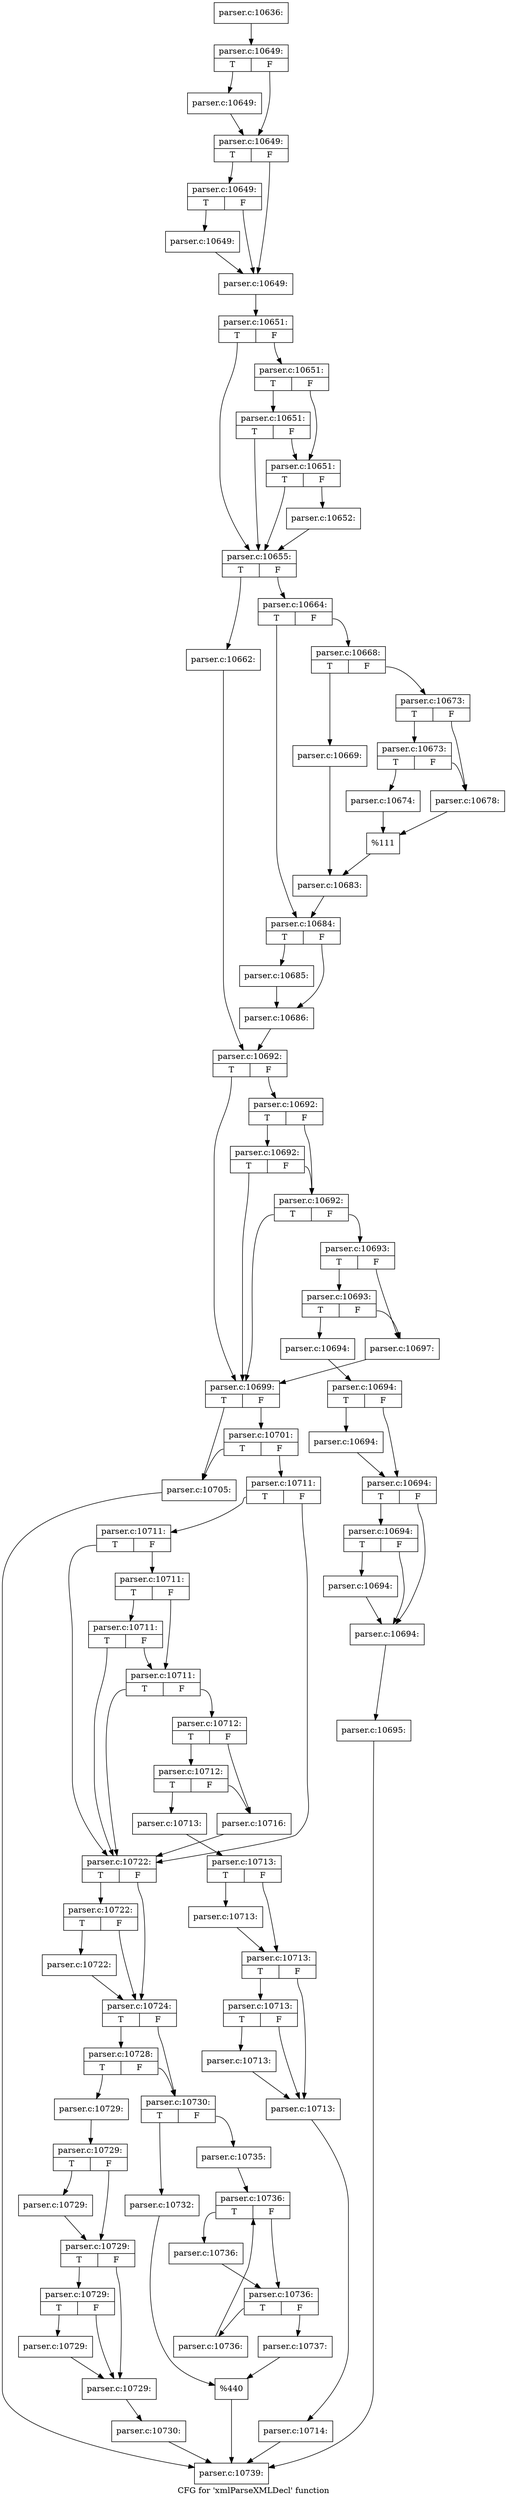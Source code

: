 digraph "CFG for 'xmlParseXMLDecl' function" {
	label="CFG for 'xmlParseXMLDecl' function";

	Node0x5d9a5f0 [shape=record,label="{parser.c:10636:}"];
	Node0x5d9a5f0 -> Node0x5d9b160;
	Node0x5d9b160 [shape=record,label="{parser.c:10649:|{<s0>T|<s1>F}}"];
	Node0x5d9b160:s0 -> Node0x5d9bbf0;
	Node0x5d9b160:s1 -> Node0x5d9bc40;
	Node0x5d9bbf0 [shape=record,label="{parser.c:10649:}"];
	Node0x5d9bbf0 -> Node0x5d9bc40;
	Node0x5d9bc40 [shape=record,label="{parser.c:10649:|{<s0>T|<s1>F}}"];
	Node0x5d9bc40:s0 -> Node0x5d9c320;
	Node0x5d9bc40:s1 -> Node0x5d9c2d0;
	Node0x5d9c320 [shape=record,label="{parser.c:10649:|{<s0>T|<s1>F}}"];
	Node0x5d9c320:s0 -> Node0x5d9c280;
	Node0x5d9c320:s1 -> Node0x5d9c2d0;
	Node0x5d9c280 [shape=record,label="{parser.c:10649:}"];
	Node0x5d9c280 -> Node0x5d9c2d0;
	Node0x5d9c2d0 [shape=record,label="{parser.c:10649:}"];
	Node0x5d9c2d0 -> Node0x5d9b0c0;
	Node0x5d9b0c0 [shape=record,label="{parser.c:10651:|{<s0>T|<s1>F}}"];
	Node0x5d9b0c0:s0 -> Node0x5d9cd90;
	Node0x5d9b0c0:s1 -> Node0x5d9ce60;
	Node0x5d9ce60 [shape=record,label="{parser.c:10651:|{<s0>T|<s1>F}}"];
	Node0x5d9ce60:s0 -> Node0x5d9d2e0;
	Node0x5d9ce60:s1 -> Node0x5d9cde0;
	Node0x5d9d2e0 [shape=record,label="{parser.c:10651:|{<s0>T|<s1>F}}"];
	Node0x5d9d2e0:s0 -> Node0x5d9cd90;
	Node0x5d9d2e0:s1 -> Node0x5d9cde0;
	Node0x5d9cde0 [shape=record,label="{parser.c:10651:|{<s0>T|<s1>F}}"];
	Node0x5d9cde0:s0 -> Node0x5d9cd90;
	Node0x5d9cde0:s1 -> Node0x5d9b110;
	Node0x5d9b110 [shape=record,label="{parser.c:10652:}"];
	Node0x5d9b110 -> Node0x5d9cd90;
	Node0x5d9cd90 [shape=record,label="{parser.c:10655:|{<s0>T|<s1>F}}"];
	Node0x5d9cd90:s0 -> Node0x5d9e840;
	Node0x5d9cd90:s1 -> Node0x5d9e8e0;
	Node0x5d9e840 [shape=record,label="{parser.c:10662:}"];
	Node0x5d9e840 -> Node0x5d9e890;
	Node0x5d9e8e0 [shape=record,label="{parser.c:10664:|{<s0>T|<s1>F}}"];
	Node0x5d9e8e0:s0 -> Node0x5d9efe0;
	Node0x5d9e8e0:s1 -> Node0x5d9ef90;
	Node0x5d9ef90 [shape=record,label="{parser.c:10668:|{<s0>T|<s1>F}}"];
	Node0x5d9ef90:s0 -> Node0x5d9f410;
	Node0x5d9ef90:s1 -> Node0x5d9f4b0;
	Node0x5d9f410 [shape=record,label="{parser.c:10669:}"];
	Node0x5d9f410 -> Node0x5d9f460;
	Node0x5d9f4b0 [shape=record,label="{parser.c:10673:|{<s0>T|<s1>F}}"];
	Node0x5d9f4b0:s0 -> Node0x5da0050;
	Node0x5d9f4b0:s1 -> Node0x5da0000;
	Node0x5da0050 [shape=record,label="{parser.c:10673:|{<s0>T|<s1>F}}"];
	Node0x5da0050:s0 -> Node0x5d9ff60;
	Node0x5da0050:s1 -> Node0x5da0000;
	Node0x5d9ff60 [shape=record,label="{parser.c:10674:}"];
	Node0x5d9ff60 -> Node0x5d9ffb0;
	Node0x5da0000 [shape=record,label="{parser.c:10678:}"];
	Node0x5da0000 -> Node0x5d9ffb0;
	Node0x5d9ffb0 [shape=record,label="{%111}"];
	Node0x5d9ffb0 -> Node0x5d9f460;
	Node0x5d9f460 [shape=record,label="{parser.c:10683:}"];
	Node0x5d9f460 -> Node0x5d9efe0;
	Node0x5d9efe0 [shape=record,label="{parser.c:10684:|{<s0>T|<s1>F}}"];
	Node0x5d9efe0:s0 -> Node0x5da1290;
	Node0x5d9efe0:s1 -> Node0x5da12e0;
	Node0x5da1290 [shape=record,label="{parser.c:10685:}"];
	Node0x5da1290 -> Node0x5da12e0;
	Node0x5da12e0 [shape=record,label="{parser.c:10686:}"];
	Node0x5da12e0 -> Node0x5d9e890;
	Node0x5d9e890 [shape=record,label="{parser.c:10692:|{<s0>T|<s1>F}}"];
	Node0x5d9e890:s0 -> Node0x5da1e80;
	Node0x5d9e890:s1 -> Node0x5da1f50;
	Node0x5da1f50 [shape=record,label="{parser.c:10692:|{<s0>T|<s1>F}}"];
	Node0x5da1f50:s0 -> Node0x5da2430;
	Node0x5da1f50:s1 -> Node0x5da1ed0;
	Node0x5da2430 [shape=record,label="{parser.c:10692:|{<s0>T|<s1>F}}"];
	Node0x5da2430:s0 -> Node0x5da1e80;
	Node0x5da2430:s1 -> Node0x5da1ed0;
	Node0x5da1ed0 [shape=record,label="{parser.c:10692:|{<s0>T|<s1>F}}"];
	Node0x5da1ed0:s0 -> Node0x5da1e80;
	Node0x5da1ed0:s1 -> Node0x5da1e30;
	Node0x5da1e30 [shape=record,label="{parser.c:10693:|{<s0>T|<s1>F}}"];
	Node0x5da1e30:s0 -> Node0x5da32c0;
	Node0x5da1e30:s1 -> Node0x5da3270;
	Node0x5da32c0 [shape=record,label="{parser.c:10693:|{<s0>T|<s1>F}}"];
	Node0x5da32c0:s0 -> Node0x5da3220;
	Node0x5da32c0:s1 -> Node0x5da3270;
	Node0x5da3220 [shape=record,label="{parser.c:10694:}"];
	Node0x5da3220 -> Node0x5da3e90;
	Node0x5da3e90 [shape=record,label="{parser.c:10694:|{<s0>T|<s1>F}}"];
	Node0x5da3e90:s0 -> Node0x5da4900;
	Node0x5da3e90:s1 -> Node0x5da4950;
	Node0x5da4900 [shape=record,label="{parser.c:10694:}"];
	Node0x5da4900 -> Node0x5da4950;
	Node0x5da4950 [shape=record,label="{parser.c:10694:|{<s0>T|<s1>F}}"];
	Node0x5da4950:s0 -> Node0x5da5030;
	Node0x5da4950:s1 -> Node0x5da4fe0;
	Node0x5da5030 [shape=record,label="{parser.c:10694:|{<s0>T|<s1>F}}"];
	Node0x5da5030:s0 -> Node0x5da4f90;
	Node0x5da5030:s1 -> Node0x5da4fe0;
	Node0x5da4f90 [shape=record,label="{parser.c:10694:}"];
	Node0x5da4f90 -> Node0x5da4fe0;
	Node0x5da4fe0 [shape=record,label="{parser.c:10694:}"];
	Node0x5da4fe0 -> Node0x5da3df0;
	Node0x5da3df0 [shape=record,label="{parser.c:10695:}"];
	Node0x5da3df0 -> Node0x5dac350;
	Node0x5da3270 [shape=record,label="{parser.c:10697:}"];
	Node0x5da3270 -> Node0x5da1e80;
	Node0x5da1e80 [shape=record,label="{parser.c:10699:|{<s0>T|<s1>F}}"];
	Node0x5da1e80:s0 -> Node0x5da3e40;
	Node0x5da1e80:s1 -> Node0x5da61a0;
	Node0x5da61a0 [shape=record,label="{parser.c:10701:|{<s0>T|<s1>F}}"];
	Node0x5da61a0:s0 -> Node0x5da3e40;
	Node0x5da61a0:s1 -> Node0x5da6150;
	Node0x5da3e40 [shape=record,label="{parser.c:10705:}"];
	Node0x5da3e40 -> Node0x5dac350;
	Node0x5da6150 [shape=record,label="{parser.c:10711:|{<s0>T|<s1>F}}"];
	Node0x5da6150:s0 -> Node0x5da6b80;
	Node0x5da6150:s1 -> Node0x5da6b30;
	Node0x5da6b80 [shape=record,label="{parser.c:10711:|{<s0>T|<s1>F}}"];
	Node0x5da6b80:s0 -> Node0x5da6b30;
	Node0x5da6b80:s1 -> Node0x5da7140;
	Node0x5da7140 [shape=record,label="{parser.c:10711:|{<s0>T|<s1>F}}"];
	Node0x5da7140:s0 -> Node0x5da75c0;
	Node0x5da7140:s1 -> Node0x5da70f0;
	Node0x5da75c0 [shape=record,label="{parser.c:10711:|{<s0>T|<s1>F}}"];
	Node0x5da75c0:s0 -> Node0x5da6b30;
	Node0x5da75c0:s1 -> Node0x5da70f0;
	Node0x5da70f0 [shape=record,label="{parser.c:10711:|{<s0>T|<s1>F}}"];
	Node0x5da70f0:s0 -> Node0x5da6b30;
	Node0x5da70f0:s1 -> Node0x5da6ae0;
	Node0x5da6ae0 [shape=record,label="{parser.c:10712:|{<s0>T|<s1>F}}"];
	Node0x5da6ae0:s0 -> Node0x5da8450;
	Node0x5da6ae0:s1 -> Node0x5da8400;
	Node0x5da8450 [shape=record,label="{parser.c:10712:|{<s0>T|<s1>F}}"];
	Node0x5da8450:s0 -> Node0x5da83b0;
	Node0x5da8450:s1 -> Node0x5da8400;
	Node0x5da83b0 [shape=record,label="{parser.c:10713:}"];
	Node0x5da83b0 -> Node0x5da9020;
	Node0x5da9020 [shape=record,label="{parser.c:10713:|{<s0>T|<s1>F}}"];
	Node0x5da9020:s0 -> Node0x5da9a90;
	Node0x5da9020:s1 -> Node0x5da9ae0;
	Node0x5da9a90 [shape=record,label="{parser.c:10713:}"];
	Node0x5da9a90 -> Node0x5da9ae0;
	Node0x5da9ae0 [shape=record,label="{parser.c:10713:|{<s0>T|<s1>F}}"];
	Node0x5da9ae0:s0 -> Node0x5daa1c0;
	Node0x5da9ae0:s1 -> Node0x5daa170;
	Node0x5daa1c0 [shape=record,label="{parser.c:10713:|{<s0>T|<s1>F}}"];
	Node0x5daa1c0:s0 -> Node0x5daa120;
	Node0x5daa1c0:s1 -> Node0x5daa170;
	Node0x5daa120 [shape=record,label="{parser.c:10713:}"];
	Node0x5daa120 -> Node0x5daa170;
	Node0x5daa170 [shape=record,label="{parser.c:10713:}"];
	Node0x5daa170 -> Node0x5da8f80;
	Node0x5da8f80 [shape=record,label="{parser.c:10714:}"];
	Node0x5da8f80 -> Node0x5dac350;
	Node0x5da8400 [shape=record,label="{parser.c:10716:}"];
	Node0x5da8400 -> Node0x5da6b30;
	Node0x5da6b30 [shape=record,label="{parser.c:10722:|{<s0>T|<s1>F}}"];
	Node0x5da6b30:s0 -> Node0x5dab040;
	Node0x5da6b30:s1 -> Node0x5daaff0;
	Node0x5dab040 [shape=record,label="{parser.c:10722:|{<s0>T|<s1>F}}"];
	Node0x5dab040:s0 -> Node0x5da8fd0;
	Node0x5dab040:s1 -> Node0x5daaff0;
	Node0x5da8fd0 [shape=record,label="{parser.c:10722:}"];
	Node0x5da8fd0 -> Node0x5daaff0;
	Node0x5daaff0 [shape=record,label="{parser.c:10724:|{<s0>T|<s1>F}}"];
	Node0x5daaff0:s0 -> Node0x5dac3f0;
	Node0x5daaff0:s1 -> Node0x5dac3a0;
	Node0x5dac3f0 [shape=record,label="{parser.c:10728:|{<s0>T|<s1>F}}"];
	Node0x5dac3f0:s0 -> Node0x5dac300;
	Node0x5dac3f0:s1 -> Node0x5dac3a0;
	Node0x5dac300 [shape=record,label="{parser.c:10729:}"];
	Node0x5dac300 -> Node0x5dad020;
	Node0x5dad020 [shape=record,label="{parser.c:10729:|{<s0>T|<s1>F}}"];
	Node0x5dad020:s0 -> Node0x5dada90;
	Node0x5dad020:s1 -> Node0x5dadae0;
	Node0x5dada90 [shape=record,label="{parser.c:10729:}"];
	Node0x5dada90 -> Node0x5dadae0;
	Node0x5dadae0 [shape=record,label="{parser.c:10729:|{<s0>T|<s1>F}}"];
	Node0x5dadae0:s0 -> Node0x5dae1c0;
	Node0x5dadae0:s1 -> Node0x5dae170;
	Node0x5dae1c0 [shape=record,label="{parser.c:10729:|{<s0>T|<s1>F}}"];
	Node0x5dae1c0:s0 -> Node0x5dae120;
	Node0x5dae1c0:s1 -> Node0x5dae170;
	Node0x5dae120 [shape=record,label="{parser.c:10729:}"];
	Node0x5dae120 -> Node0x5dae170;
	Node0x5dae170 [shape=record,label="{parser.c:10729:}"];
	Node0x5dae170 -> Node0x5dacf80;
	Node0x5dacf80 [shape=record,label="{parser.c:10730:}"];
	Node0x5dacf80 -> Node0x5dac350;
	Node0x5dac3a0 [shape=record,label="{parser.c:10730:|{<s0>T|<s1>F}}"];
	Node0x5dac3a0:s0 -> Node0x5dacfd0;
	Node0x5dac3a0:s1 -> Node0x5daece0;
	Node0x5dacfd0 [shape=record,label="{parser.c:10732:}"];
	Node0x5dacfd0 -> Node0x5daec90;
	Node0x5daece0 [shape=record,label="{parser.c:10735:}"];
	Node0x5daece0 -> Node0x5daf8a0;
	Node0x5daf8a0 [shape=record,label="{parser.c:10736:|{<s0>T|<s1>F}}"];
	Node0x5daf8a0:s0 -> Node0x5dafb30;
	Node0x5daf8a0:s1 -> Node0x5dafae0;
	Node0x5dafb30 [shape=record,label="{parser.c:10736:}"];
	Node0x5dafb30 -> Node0x5dafae0;
	Node0x5dafae0 [shape=record,label="{parser.c:10736:|{<s0>T|<s1>F}}"];
	Node0x5dafae0:s0 -> Node0x5db03c0;
	Node0x5dafae0:s1 -> Node0x5dafa90;
	Node0x5db03c0 [shape=record,label="{parser.c:10736:}"];
	Node0x5db03c0 -> Node0x5daf8a0;
	Node0x5dafa90 [shape=record,label="{parser.c:10737:}"];
	Node0x5dafa90 -> Node0x5daec90;
	Node0x5daec90 [shape=record,label="{%440}"];
	Node0x5daec90 -> Node0x5dac350;
	Node0x5dac350 [shape=record,label="{parser.c:10739:}"];
}
